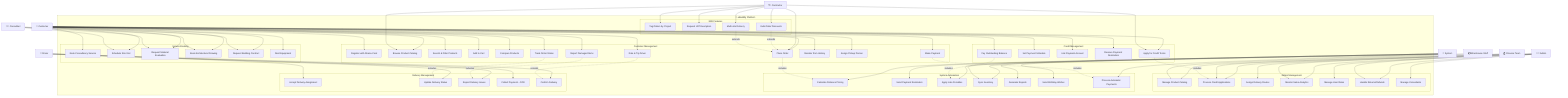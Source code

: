 graph TB
    %% Actors
    Customer[👤 Customer]
    Contractor[🏗️ Contractor]
    Admin[👨‍💼 Admin]
    Driver[🚛 Driver]
    Consultant[👨‍🔬 Consultant]
    Finance[💰 Finance Team]
    Warehouse[📦 Warehouse Staff]
    System[🤖 System]

    %% Main System Boundary
    subgraph eBuildify["🏢 eBuildify Platform"]
        
        %% Customer Use Cases
        subgraph CustomerUC["Customer Management"]
            UC1[Register with Ghana Card]
            UC2[Browse Product Catalog]
            UC3[Search & Filter Products]
            UC4[Add to Cart]
            UC5[Compare Products]
            UC6[Place Order]
            UC7[Make Payment]
            UC8[Track Order Status]
            UC9[Report Damaged Items]
            UC10[Reorder from History]
            UC11[Assign Pickup Person]
            UC12[Rate & Tip Driver]
        end

        %% Credit Management Use Cases
        subgraph CreditUC["Credit Management"]
            UC13[Apply for Credit Terms]
            UC14[Set Payment Schedule]
            UC15[Link Payment Account]
            UC16[Receive Payment Reminders]
            UC17[Pay Outstanding Balance]
        end

        %% Service Booking Use Cases
        subgraph ServiceUC["Service Booking"]
            UC18[Book Consultancy Service]
            UC19[Schedule Site Visit]
            UC20[Request Material Evaluation]
            UC21[Book Architectural Drawing]
            UC22[Request Building Contract]
            UC23[Rent Equipment]
        end

        %% B2B Contractor Use Cases
        subgraph B2BUC["B2B Features"]
            UC24[Tag Orders by Project]
            UC25[Request VAT Exemption]
            UC26[Multi-site Delivery]
            UC27[Bulk Order Discounts]
        end

        %% Admin Use Cases
        subgraph AdminUC["Admin Management"]
            UC28[Manage Product Catalog]
            UC29[Process Credit Applications]
            UC30[Assign Delivery Routes]
            UC31[Monitor Sales Analytics]
            UC32[Manage User Roles]
            UC33[Handle Returns/Refunds]
            UC34[Manage Consultants]
        end

        %% System Automated Use Cases
        subgraph SystemUC["System Automation"]
            UC35[Calculate Distance Pricing]
            UC36[Send Payment Reminders]
            UC37[Apply Late Penalties]
            UC38[Sync Inventory]
            UC39[Generate Reports]
            UC40[Send Birthday Wishes]
            UC41[Process Automatic Payments]
        end

        %% Delivery Use Cases
        subgraph DeliveryUC["Delivery Management"]
            UC42[Accept Delivery Assignment]
            UC43[Update Delivery Status]
            UC44[Report Delivery Issues]
            UC45[Collect Payment - COD]
            UC46[Confirm Delivery]
        end
    end

    %% Actor Relationships
    Customer --> UC1
    Customer --> UC2
    Customer --> UC3
    Customer --> UC4
    Customer --> UC5
    Customer --> UC6
    Customer --> UC7
    Customer --> UC8
    Customer --> UC9
    Customer --> UC10
    Customer --> UC11
    Customer --> UC12
    Customer --> UC13
    Customer --> UC14
    Customer --> UC15
    Customer --> UC16
    Customer --> UC17
    Customer --> UC18
    Customer --> UC19
    Customer --> UC20
    Customer --> UC21
    Customer --> UC22
    Customer --> UC23

    Contractor --> UC24
    Contractor --> UC25
    Contractor --> UC26
    Contractor --> UC27
    Contractor --> UC2
    Contractor --> UC6
    Contractor --> UC13

    Admin --> UC28
    Admin --> UC29
    Admin --> UC30
    Admin --> UC31
    Admin --> UC32
    Admin --> UC33
    Admin --> UC34

    Driver --> UC42
    Driver --> UC43
    Driver --> UC44
    Driver --> UC45
    Driver --> UC46

    Finance --> UC29
    Finance --> UC33
    Finance --> UC31

    Warehouse --> UC28
    Warehouse --> UC38

    Consultant --> UC19
    Consultant --> UC20
    Consultant --> UC21
    Consultant --> UC22

    System --> UC35
    System --> UC36
    System --> UC37
    System --> UC38
    System --> UC39
    System --> UC40
    System --> UC41

    %% Use Case Dependencies (includes)
    UC6 -.->|includes| UC35
    UC7 -.->|includes| UC41
    UC13 -.->|includes| UC29
    UC17 -.->|includes| UC37
    UC8 -.->|includes| UC43
    UC9 -.->|includes| UC44

    %% Use Case Extensions (extends)
    UC27 -.->|extends| UC6
    UC26 -.->|extends| UC6
    UC12 -.->|extends| UC46